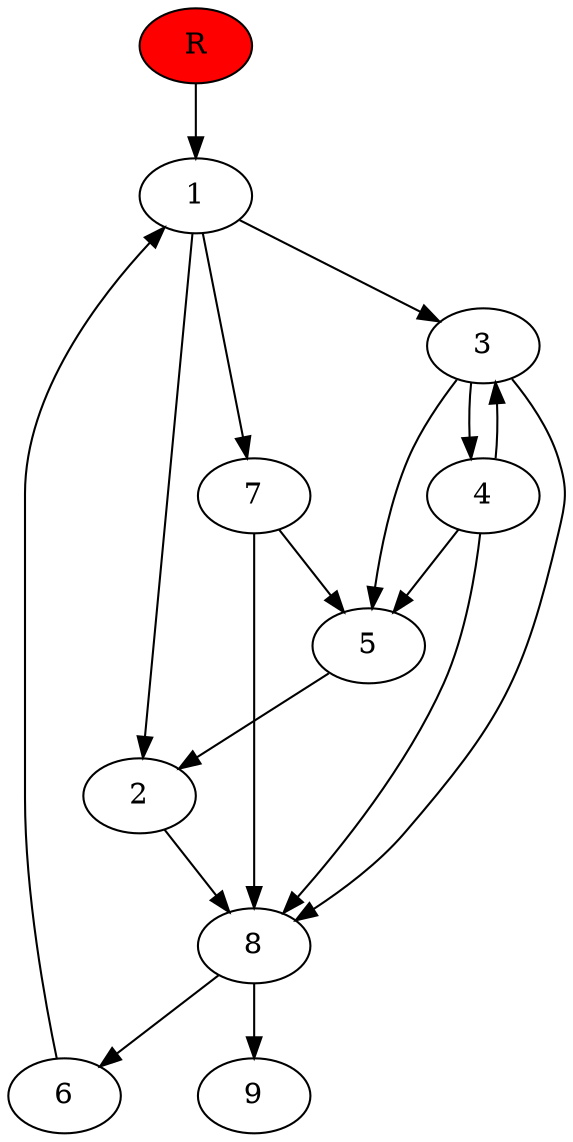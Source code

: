 digraph prb55185 {
	1
	2
	3
	4
	5
	6
	7
	8
	R [fillcolor="#ff0000" style=filled]
	1 -> 2
	1 -> 3
	1 -> 7
	2 -> 8
	3 -> 4
	3 -> 5
	3 -> 8
	4 -> 3
	4 -> 5
	4 -> 8
	5 -> 2
	6 -> 1
	7 -> 5
	7 -> 8
	8 -> 6
	8 -> 9
	R -> 1
}
